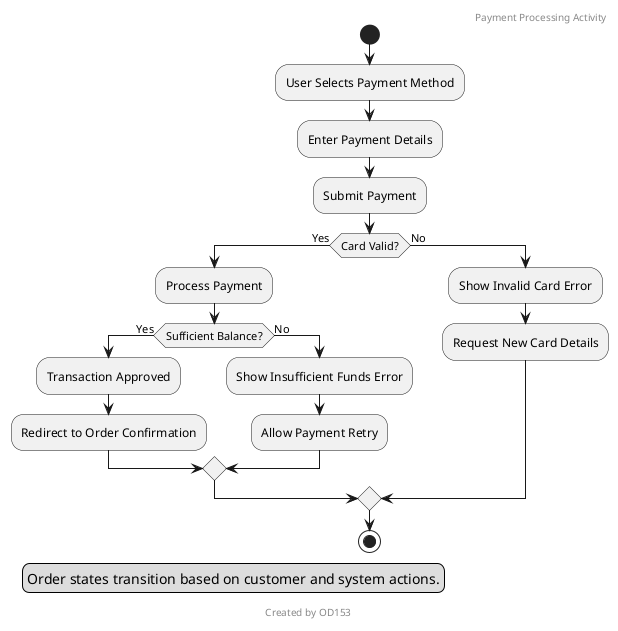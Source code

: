 @startuml

header Payment Processing Activity
footer Created by OD153

legend left
Order states transition based on customer and system actions.
end legend

start
:User Selects Payment Method;
:Enter Payment Details;
:Submit Payment;
if (Card Valid?) then (Yes)
    :Process Payment;
    if (Sufficient Balance?) then (Yes)
        :Transaction Approved;
        :Redirect to Order Confirmation;
    else (No)
        :Show Insufficient Funds Error;
        :Allow Payment Retry;
    endif
else (No)
    :Show Invalid Card Error;
    :Request New Card Details;
endif
stop
@enduml
